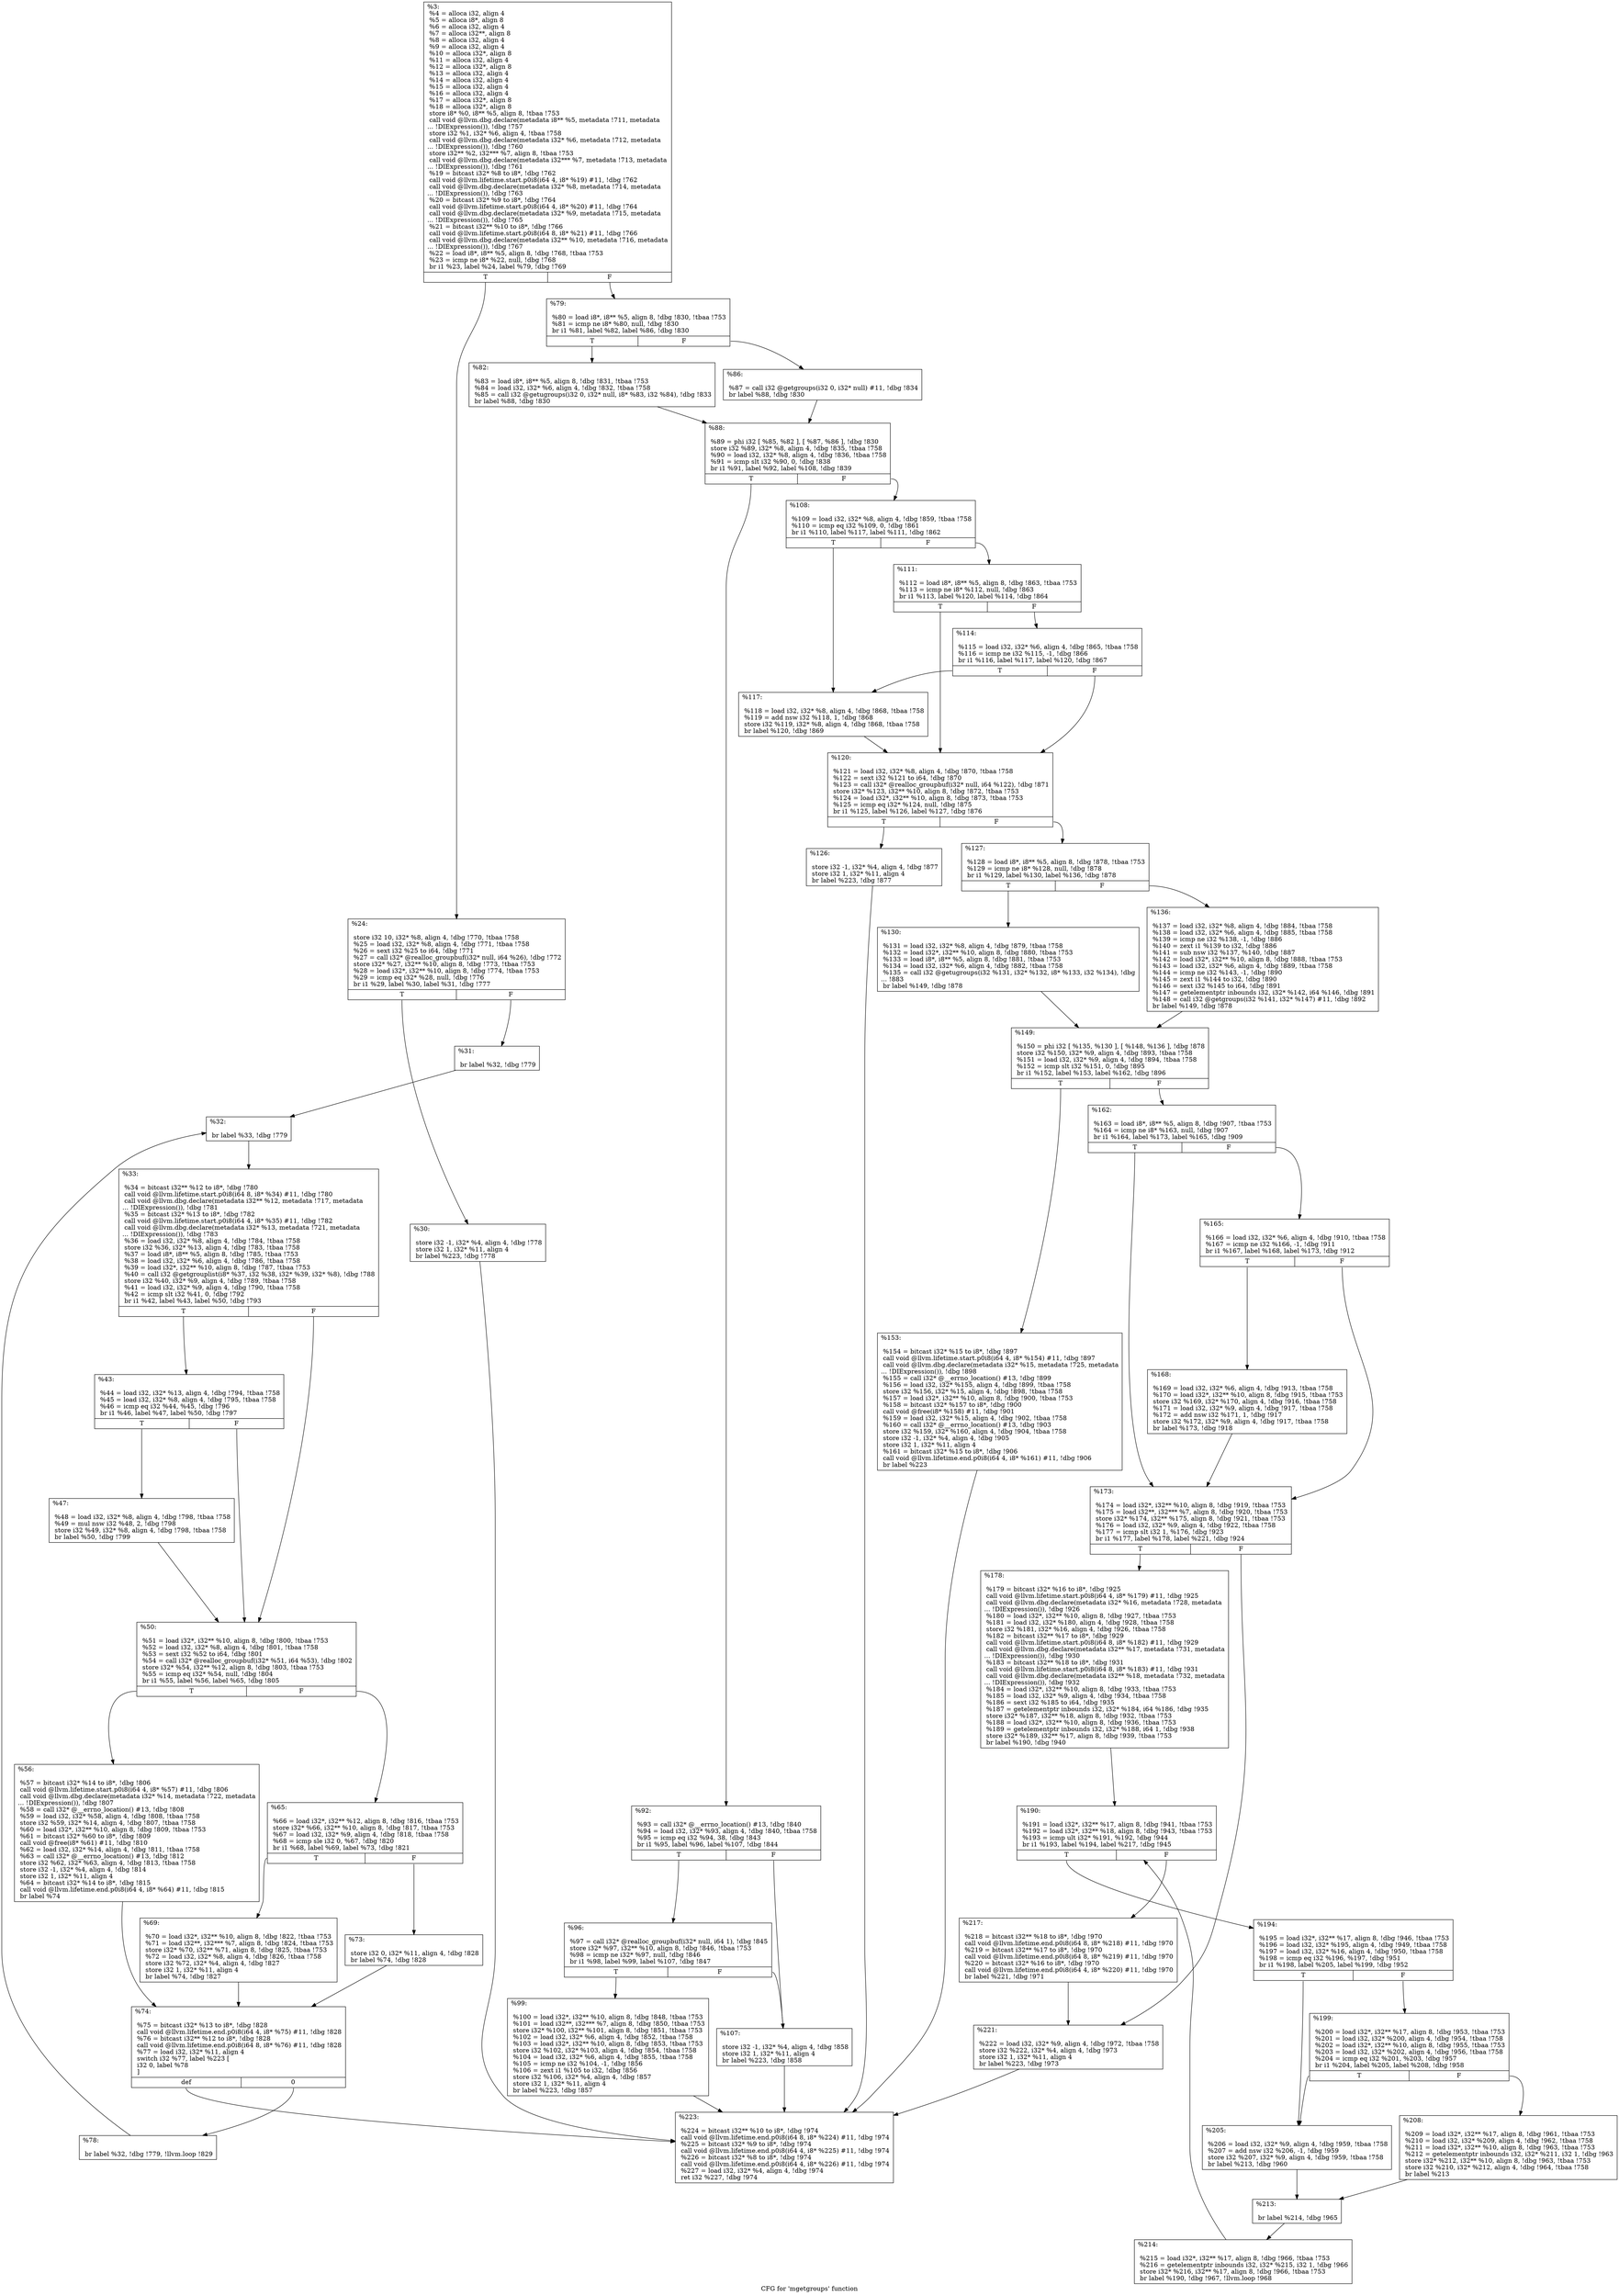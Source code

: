 digraph "CFG for 'mgetgroups' function" {
	label="CFG for 'mgetgroups' function";

	Node0xee38e0 [shape=record,label="{%3:\l  %4 = alloca i32, align 4\l  %5 = alloca i8*, align 8\l  %6 = alloca i32, align 4\l  %7 = alloca i32**, align 8\l  %8 = alloca i32, align 4\l  %9 = alloca i32, align 4\l  %10 = alloca i32*, align 8\l  %11 = alloca i32, align 4\l  %12 = alloca i32*, align 8\l  %13 = alloca i32, align 4\l  %14 = alloca i32, align 4\l  %15 = alloca i32, align 4\l  %16 = alloca i32, align 4\l  %17 = alloca i32*, align 8\l  %18 = alloca i32*, align 8\l  store i8* %0, i8** %5, align 8, !tbaa !753\l  call void @llvm.dbg.declare(metadata i8** %5, metadata !711, metadata\l... !DIExpression()), !dbg !757\l  store i32 %1, i32* %6, align 4, !tbaa !758\l  call void @llvm.dbg.declare(metadata i32* %6, metadata !712, metadata\l... !DIExpression()), !dbg !760\l  store i32** %2, i32*** %7, align 8, !tbaa !753\l  call void @llvm.dbg.declare(metadata i32*** %7, metadata !713, metadata\l... !DIExpression()), !dbg !761\l  %19 = bitcast i32* %8 to i8*, !dbg !762\l  call void @llvm.lifetime.start.p0i8(i64 4, i8* %19) #11, !dbg !762\l  call void @llvm.dbg.declare(metadata i32* %8, metadata !714, metadata\l... !DIExpression()), !dbg !763\l  %20 = bitcast i32* %9 to i8*, !dbg !764\l  call void @llvm.lifetime.start.p0i8(i64 4, i8* %20) #11, !dbg !764\l  call void @llvm.dbg.declare(metadata i32* %9, metadata !715, metadata\l... !DIExpression()), !dbg !765\l  %21 = bitcast i32** %10 to i8*, !dbg !766\l  call void @llvm.lifetime.start.p0i8(i64 8, i8* %21) #11, !dbg !766\l  call void @llvm.dbg.declare(metadata i32** %10, metadata !716, metadata\l... !DIExpression()), !dbg !767\l  %22 = load i8*, i8** %5, align 8, !dbg !768, !tbaa !753\l  %23 = icmp ne i8* %22, null, !dbg !768\l  br i1 %23, label %24, label %79, !dbg !769\l|{<s0>T|<s1>F}}"];
	Node0xee38e0:s0 -> Node0xee4b90;
	Node0xee38e0:s1 -> Node0xf5e4f0;
	Node0xee4b90 [shape=record,label="{%24:\l\l  store i32 10, i32* %8, align 4, !dbg !770, !tbaa !758\l  %25 = load i32, i32* %8, align 4, !dbg !771, !tbaa !758\l  %26 = sext i32 %25 to i64, !dbg !771\l  %27 = call i32* @realloc_groupbuf(i32* null, i64 %26), !dbg !772\l  store i32* %27, i32** %10, align 8, !dbg !773, !tbaa !753\l  %28 = load i32*, i32** %10, align 8, !dbg !774, !tbaa !753\l  %29 = icmp eq i32* %28, null, !dbg !776\l  br i1 %29, label %30, label %31, !dbg !777\l|{<s0>T|<s1>F}}"];
	Node0xee4b90:s0 -> Node0xee4be0;
	Node0xee4b90:s1 -> Node0xee4c30;
	Node0xee4be0 [shape=record,label="{%30:\l\l  store i32 -1, i32* %4, align 4, !dbg !778\l  store i32 1, i32* %11, align 4\l  br label %223, !dbg !778\l}"];
	Node0xee4be0 -> Node0xf5ef40;
	Node0xee4c30 [shape=record,label="{%31:\l\l  br label %32, !dbg !779\l}"];
	Node0xee4c30 -> Node0xee4c80;
	Node0xee4c80 [shape=record,label="{%32:\l\l  br label %33, !dbg !779\l}"];
	Node0xee4c80 -> Node0xee4cd0;
	Node0xee4cd0 [shape=record,label="{%33:\l\l  %34 = bitcast i32** %12 to i8*, !dbg !780\l  call void @llvm.lifetime.start.p0i8(i64 8, i8* %34) #11, !dbg !780\l  call void @llvm.dbg.declare(metadata i32** %12, metadata !717, metadata\l... !DIExpression()), !dbg !781\l  %35 = bitcast i32* %13 to i8*, !dbg !782\l  call void @llvm.lifetime.start.p0i8(i64 4, i8* %35) #11, !dbg !782\l  call void @llvm.dbg.declare(metadata i32* %13, metadata !721, metadata\l... !DIExpression()), !dbg !783\l  %36 = load i32, i32* %8, align 4, !dbg !784, !tbaa !758\l  store i32 %36, i32* %13, align 4, !dbg !783, !tbaa !758\l  %37 = load i8*, i8** %5, align 8, !dbg !785, !tbaa !753\l  %38 = load i32, i32* %6, align 4, !dbg !786, !tbaa !758\l  %39 = load i32*, i32** %10, align 8, !dbg !787, !tbaa !753\l  %40 = call i32 @getgrouplist(i8* %37, i32 %38, i32* %39, i32* %8), !dbg !788\l  store i32 %40, i32* %9, align 4, !dbg !789, !tbaa !758\l  %41 = load i32, i32* %9, align 4, !dbg !790, !tbaa !758\l  %42 = icmp slt i32 %41, 0, !dbg !792\l  br i1 %42, label %43, label %50, !dbg !793\l|{<s0>T|<s1>F}}"];
	Node0xee4cd0:s0 -> Node0xee4d20;
	Node0xee4cd0:s1 -> Node0xee4dc0;
	Node0xee4d20 [shape=record,label="{%43:\l\l  %44 = load i32, i32* %13, align 4, !dbg !794, !tbaa !758\l  %45 = load i32, i32* %8, align 4, !dbg !795, !tbaa !758\l  %46 = icmp eq i32 %44, %45, !dbg !796\l  br i1 %46, label %47, label %50, !dbg !797\l|{<s0>T|<s1>F}}"];
	Node0xee4d20:s0 -> Node0xee4d70;
	Node0xee4d20:s1 -> Node0xee4dc0;
	Node0xee4d70 [shape=record,label="{%47:\l\l  %48 = load i32, i32* %8, align 4, !dbg !798, !tbaa !758\l  %49 = mul nsw i32 %48, 2, !dbg !798\l  store i32 %49, i32* %8, align 4, !dbg !798, !tbaa !758\l  br label %50, !dbg !799\l}"];
	Node0xee4d70 -> Node0xee4dc0;
	Node0xee4dc0 [shape=record,label="{%50:\l\l  %51 = load i32*, i32** %10, align 8, !dbg !800, !tbaa !753\l  %52 = load i32, i32* %8, align 4, !dbg !801, !tbaa !758\l  %53 = sext i32 %52 to i64, !dbg !801\l  %54 = call i32* @realloc_groupbuf(i32* %51, i64 %53), !dbg !802\l  store i32* %54, i32** %12, align 8, !dbg !803, !tbaa !753\l  %55 = icmp eq i32* %54, null, !dbg !804\l  br i1 %55, label %56, label %65, !dbg !805\l|{<s0>T|<s1>F}}"];
	Node0xee4dc0:s0 -> Node0xee4e10;
	Node0xee4dc0:s1 -> Node0xee4e60;
	Node0xee4e10 [shape=record,label="{%56:\l\l  %57 = bitcast i32* %14 to i8*, !dbg !806\l  call void @llvm.lifetime.start.p0i8(i64 4, i8* %57) #11, !dbg !806\l  call void @llvm.dbg.declare(metadata i32* %14, metadata !722, metadata\l... !DIExpression()), !dbg !807\l  %58 = call i32* @__errno_location() #13, !dbg !808\l  %59 = load i32, i32* %58, align 4, !dbg !808, !tbaa !758\l  store i32 %59, i32* %14, align 4, !dbg !807, !tbaa !758\l  %60 = load i32*, i32** %10, align 8, !dbg !809, !tbaa !753\l  %61 = bitcast i32* %60 to i8*, !dbg !809\l  call void @free(i8* %61) #11, !dbg !810\l  %62 = load i32, i32* %14, align 4, !dbg !811, !tbaa !758\l  %63 = call i32* @__errno_location() #13, !dbg !812\l  store i32 %62, i32* %63, align 4, !dbg !813, !tbaa !758\l  store i32 -1, i32* %4, align 4, !dbg !814\l  store i32 1, i32* %11, align 4\l  %64 = bitcast i32* %14 to i8*, !dbg !815\l  call void @llvm.lifetime.end.p0i8(i64 4, i8* %64) #11, !dbg !815\l  br label %74\l}"];
	Node0xee4e10 -> Node0xee4f50;
	Node0xee4e60 [shape=record,label="{%65:\l\l  %66 = load i32*, i32** %12, align 8, !dbg !816, !tbaa !753\l  store i32* %66, i32** %10, align 8, !dbg !817, !tbaa !753\l  %67 = load i32, i32* %9, align 4, !dbg !818, !tbaa !758\l  %68 = icmp sle i32 0, %67, !dbg !820\l  br i1 %68, label %69, label %73, !dbg !821\l|{<s0>T|<s1>F}}"];
	Node0xee4e60:s0 -> Node0xee4eb0;
	Node0xee4e60:s1 -> Node0xee4f00;
	Node0xee4eb0 [shape=record,label="{%69:\l\l  %70 = load i32*, i32** %10, align 8, !dbg !822, !tbaa !753\l  %71 = load i32**, i32*** %7, align 8, !dbg !824, !tbaa !753\l  store i32* %70, i32** %71, align 8, !dbg !825, !tbaa !753\l  %72 = load i32, i32* %8, align 4, !dbg !826, !tbaa !758\l  store i32 %72, i32* %4, align 4, !dbg !827\l  store i32 1, i32* %11, align 4\l  br label %74, !dbg !827\l}"];
	Node0xee4eb0 -> Node0xee4f50;
	Node0xee4f00 [shape=record,label="{%73:\l\l  store i32 0, i32* %11, align 4, !dbg !828\l  br label %74, !dbg !828\l}"];
	Node0xee4f00 -> Node0xee4f50;
	Node0xee4f50 [shape=record,label="{%74:\l\l  %75 = bitcast i32* %13 to i8*, !dbg !828\l  call void @llvm.lifetime.end.p0i8(i64 4, i8* %75) #11, !dbg !828\l  %76 = bitcast i32** %12 to i8*, !dbg !828\l  call void @llvm.lifetime.end.p0i8(i64 8, i8* %76) #11, !dbg !828\l  %77 = load i32, i32* %11, align 4\l  switch i32 %77, label %223 [\l    i32 0, label %78\l  ]\l|{<s0>def|<s1>0}}"];
	Node0xee4f50:s0 -> Node0xf5ef40;
	Node0xee4f50:s1 -> Node0xf5e4a0;
	Node0xf5e4a0 [shape=record,label="{%78:\l\l  br label %32, !dbg !779, !llvm.loop !829\l}"];
	Node0xf5e4a0 -> Node0xee4c80;
	Node0xf5e4f0 [shape=record,label="{%79:\l\l  %80 = load i8*, i8** %5, align 8, !dbg !830, !tbaa !753\l  %81 = icmp ne i8* %80, null, !dbg !830\l  br i1 %81, label %82, label %86, !dbg !830\l|{<s0>T|<s1>F}}"];
	Node0xf5e4f0:s0 -> Node0xf5e540;
	Node0xf5e4f0:s1 -> Node0xf5e590;
	Node0xf5e540 [shape=record,label="{%82:\l\l  %83 = load i8*, i8** %5, align 8, !dbg !831, !tbaa !753\l  %84 = load i32, i32* %6, align 4, !dbg !832, !tbaa !758\l  %85 = call i32 @getugroups(i32 0, i32* null, i8* %83, i32 %84), !dbg !833\l  br label %88, !dbg !830\l}"];
	Node0xf5e540 -> Node0xf5e5e0;
	Node0xf5e590 [shape=record,label="{%86:\l\l  %87 = call i32 @getgroups(i32 0, i32* null) #11, !dbg !834\l  br label %88, !dbg !830\l}"];
	Node0xf5e590 -> Node0xf5e5e0;
	Node0xf5e5e0 [shape=record,label="{%88:\l\l  %89 = phi i32 [ %85, %82 ], [ %87, %86 ], !dbg !830\l  store i32 %89, i32* %8, align 4, !dbg !835, !tbaa !758\l  %90 = load i32, i32* %8, align 4, !dbg !836, !tbaa !758\l  %91 = icmp slt i32 %90, 0, !dbg !838\l  br i1 %91, label %92, label %108, !dbg !839\l|{<s0>T|<s1>F}}"];
	Node0xf5e5e0:s0 -> Node0xf5e630;
	Node0xf5e5e0:s1 -> Node0xf5e770;
	Node0xf5e630 [shape=record,label="{%92:\l\l  %93 = call i32* @__errno_location() #13, !dbg !840\l  %94 = load i32, i32* %93, align 4, !dbg !840, !tbaa !758\l  %95 = icmp eq i32 %94, 38, !dbg !843\l  br i1 %95, label %96, label %107, !dbg !844\l|{<s0>T|<s1>F}}"];
	Node0xf5e630:s0 -> Node0xf5e680;
	Node0xf5e630:s1 -> Node0xf5e720;
	Node0xf5e680 [shape=record,label="{%96:\l\l  %97 = call i32* @realloc_groupbuf(i32* null, i64 1), !dbg !845\l  store i32* %97, i32** %10, align 8, !dbg !846, !tbaa !753\l  %98 = icmp ne i32* %97, null, !dbg !846\l  br i1 %98, label %99, label %107, !dbg !847\l|{<s0>T|<s1>F}}"];
	Node0xf5e680:s0 -> Node0xf5e6d0;
	Node0xf5e680:s1 -> Node0xf5e720;
	Node0xf5e6d0 [shape=record,label="{%99:\l\l  %100 = load i32*, i32** %10, align 8, !dbg !848, !tbaa !753\l  %101 = load i32**, i32*** %7, align 8, !dbg !850, !tbaa !753\l  store i32* %100, i32** %101, align 8, !dbg !851, !tbaa !753\l  %102 = load i32, i32* %6, align 4, !dbg !852, !tbaa !758\l  %103 = load i32*, i32** %10, align 8, !dbg !853, !tbaa !753\l  store i32 %102, i32* %103, align 4, !dbg !854, !tbaa !758\l  %104 = load i32, i32* %6, align 4, !dbg !855, !tbaa !758\l  %105 = icmp ne i32 %104, -1, !dbg !856\l  %106 = zext i1 %105 to i32, !dbg !856\l  store i32 %106, i32* %4, align 4, !dbg !857\l  store i32 1, i32* %11, align 4\l  br label %223, !dbg !857\l}"];
	Node0xf5e6d0 -> Node0xf5ef40;
	Node0xf5e720 [shape=record,label="{%107:\l\l  store i32 -1, i32* %4, align 4, !dbg !858\l  store i32 1, i32* %11, align 4\l  br label %223, !dbg !858\l}"];
	Node0xf5e720 -> Node0xf5ef40;
	Node0xf5e770 [shape=record,label="{%108:\l\l  %109 = load i32, i32* %8, align 4, !dbg !859, !tbaa !758\l  %110 = icmp eq i32 %109, 0, !dbg !861\l  br i1 %110, label %117, label %111, !dbg !862\l|{<s0>T|<s1>F}}"];
	Node0xf5e770:s0 -> Node0xf5e860;
	Node0xf5e770:s1 -> Node0xf5e7c0;
	Node0xf5e7c0 [shape=record,label="{%111:\l\l  %112 = load i8*, i8** %5, align 8, !dbg !863, !tbaa !753\l  %113 = icmp ne i8* %112, null, !dbg !863\l  br i1 %113, label %120, label %114, !dbg !864\l|{<s0>T|<s1>F}}"];
	Node0xf5e7c0:s0 -> Node0xf5e8b0;
	Node0xf5e7c0:s1 -> Node0xf5e810;
	Node0xf5e810 [shape=record,label="{%114:\l\l  %115 = load i32, i32* %6, align 4, !dbg !865, !tbaa !758\l  %116 = icmp ne i32 %115, -1, !dbg !866\l  br i1 %116, label %117, label %120, !dbg !867\l|{<s0>T|<s1>F}}"];
	Node0xf5e810:s0 -> Node0xf5e860;
	Node0xf5e810:s1 -> Node0xf5e8b0;
	Node0xf5e860 [shape=record,label="{%117:\l\l  %118 = load i32, i32* %8, align 4, !dbg !868, !tbaa !758\l  %119 = add nsw i32 %118, 1, !dbg !868\l  store i32 %119, i32* %8, align 4, !dbg !868, !tbaa !758\l  br label %120, !dbg !869\l}"];
	Node0xf5e860 -> Node0xf5e8b0;
	Node0xf5e8b0 [shape=record,label="{%120:\l\l  %121 = load i32, i32* %8, align 4, !dbg !870, !tbaa !758\l  %122 = sext i32 %121 to i64, !dbg !870\l  %123 = call i32* @realloc_groupbuf(i32* null, i64 %122), !dbg !871\l  store i32* %123, i32** %10, align 8, !dbg !872, !tbaa !753\l  %124 = load i32*, i32** %10, align 8, !dbg !873, !tbaa !753\l  %125 = icmp eq i32* %124, null, !dbg !875\l  br i1 %125, label %126, label %127, !dbg !876\l|{<s0>T|<s1>F}}"];
	Node0xf5e8b0:s0 -> Node0xf5e900;
	Node0xf5e8b0:s1 -> Node0xf5e950;
	Node0xf5e900 [shape=record,label="{%126:\l\l  store i32 -1, i32* %4, align 4, !dbg !877\l  store i32 1, i32* %11, align 4\l  br label %223, !dbg !877\l}"];
	Node0xf5e900 -> Node0xf5ef40;
	Node0xf5e950 [shape=record,label="{%127:\l\l  %128 = load i8*, i8** %5, align 8, !dbg !878, !tbaa !753\l  %129 = icmp ne i8* %128, null, !dbg !878\l  br i1 %129, label %130, label %136, !dbg !878\l|{<s0>T|<s1>F}}"];
	Node0xf5e950:s0 -> Node0xf5e9a0;
	Node0xf5e950:s1 -> Node0xf5e9f0;
	Node0xf5e9a0 [shape=record,label="{%130:\l\l  %131 = load i32, i32* %8, align 4, !dbg !879, !tbaa !758\l  %132 = load i32*, i32** %10, align 8, !dbg !880, !tbaa !753\l  %133 = load i8*, i8** %5, align 8, !dbg !881, !tbaa !753\l  %134 = load i32, i32* %6, align 4, !dbg !882, !tbaa !758\l  %135 = call i32 @getugroups(i32 %131, i32* %132, i8* %133, i32 %134), !dbg\l... !883\l  br label %149, !dbg !878\l}"];
	Node0xf5e9a0 -> Node0xf5ea40;
	Node0xf5e9f0 [shape=record,label="{%136:\l\l  %137 = load i32, i32* %8, align 4, !dbg !884, !tbaa !758\l  %138 = load i32, i32* %6, align 4, !dbg !885, !tbaa !758\l  %139 = icmp ne i32 %138, -1, !dbg !886\l  %140 = zext i1 %139 to i32, !dbg !886\l  %141 = sub nsw i32 %137, %140, !dbg !887\l  %142 = load i32*, i32** %10, align 8, !dbg !888, !tbaa !753\l  %143 = load i32, i32* %6, align 4, !dbg !889, !tbaa !758\l  %144 = icmp ne i32 %143, -1, !dbg !890\l  %145 = zext i1 %144 to i32, !dbg !890\l  %146 = sext i32 %145 to i64, !dbg !891\l  %147 = getelementptr inbounds i32, i32* %142, i64 %146, !dbg !891\l  %148 = call i32 @getgroups(i32 %141, i32* %147) #11, !dbg !892\l  br label %149, !dbg !878\l}"];
	Node0xf5e9f0 -> Node0xf5ea40;
	Node0xf5ea40 [shape=record,label="{%149:\l\l  %150 = phi i32 [ %135, %130 ], [ %148, %136 ], !dbg !878\l  store i32 %150, i32* %9, align 4, !dbg !893, !tbaa !758\l  %151 = load i32, i32* %9, align 4, !dbg !894, !tbaa !758\l  %152 = icmp slt i32 %151, 0, !dbg !895\l  br i1 %152, label %153, label %162, !dbg !896\l|{<s0>T|<s1>F}}"];
	Node0xf5ea40:s0 -> Node0xf5ea90;
	Node0xf5ea40:s1 -> Node0xf5eae0;
	Node0xf5ea90 [shape=record,label="{%153:\l\l  %154 = bitcast i32* %15 to i8*, !dbg !897\l  call void @llvm.lifetime.start.p0i8(i64 4, i8* %154) #11, !dbg !897\l  call void @llvm.dbg.declare(metadata i32* %15, metadata !725, metadata\l... !DIExpression()), !dbg !898\l  %155 = call i32* @__errno_location() #13, !dbg !899\l  %156 = load i32, i32* %155, align 4, !dbg !899, !tbaa !758\l  store i32 %156, i32* %15, align 4, !dbg !898, !tbaa !758\l  %157 = load i32*, i32** %10, align 8, !dbg !900, !tbaa !753\l  %158 = bitcast i32* %157 to i8*, !dbg !900\l  call void @free(i8* %158) #11, !dbg !901\l  %159 = load i32, i32* %15, align 4, !dbg !902, !tbaa !758\l  %160 = call i32* @__errno_location() #13, !dbg !903\l  store i32 %159, i32* %160, align 4, !dbg !904, !tbaa !758\l  store i32 -1, i32* %4, align 4, !dbg !905\l  store i32 1, i32* %11, align 4\l  %161 = bitcast i32* %15 to i8*, !dbg !906\l  call void @llvm.lifetime.end.p0i8(i64 4, i8* %161) #11, !dbg !906\l  br label %223\l}"];
	Node0xf5ea90 -> Node0xf5ef40;
	Node0xf5eae0 [shape=record,label="{%162:\l\l  %163 = load i8*, i8** %5, align 8, !dbg !907, !tbaa !753\l  %164 = icmp ne i8* %163, null, !dbg !907\l  br i1 %164, label %173, label %165, !dbg !909\l|{<s0>T|<s1>F}}"];
	Node0xf5eae0:s0 -> Node0xf5ebd0;
	Node0xf5eae0:s1 -> Node0xf5eb30;
	Node0xf5eb30 [shape=record,label="{%165:\l\l  %166 = load i32, i32* %6, align 4, !dbg !910, !tbaa !758\l  %167 = icmp ne i32 %166, -1, !dbg !911\l  br i1 %167, label %168, label %173, !dbg !912\l|{<s0>T|<s1>F}}"];
	Node0xf5eb30:s0 -> Node0xf5eb80;
	Node0xf5eb30:s1 -> Node0xf5ebd0;
	Node0xf5eb80 [shape=record,label="{%168:\l\l  %169 = load i32, i32* %6, align 4, !dbg !913, !tbaa !758\l  %170 = load i32*, i32** %10, align 8, !dbg !915, !tbaa !753\l  store i32 %169, i32* %170, align 4, !dbg !916, !tbaa !758\l  %171 = load i32, i32* %9, align 4, !dbg !917, !tbaa !758\l  %172 = add nsw i32 %171, 1, !dbg !917\l  store i32 %172, i32* %9, align 4, !dbg !917, !tbaa !758\l  br label %173, !dbg !918\l}"];
	Node0xf5eb80 -> Node0xf5ebd0;
	Node0xf5ebd0 [shape=record,label="{%173:\l\l  %174 = load i32*, i32** %10, align 8, !dbg !919, !tbaa !753\l  %175 = load i32**, i32*** %7, align 8, !dbg !920, !tbaa !753\l  store i32* %174, i32** %175, align 8, !dbg !921, !tbaa !753\l  %176 = load i32, i32* %9, align 4, !dbg !922, !tbaa !758\l  %177 = icmp slt i32 1, %176, !dbg !923\l  br i1 %177, label %178, label %221, !dbg !924\l|{<s0>T|<s1>F}}"];
	Node0xf5ebd0:s0 -> Node0xf5ec20;
	Node0xf5ebd0:s1 -> Node0xf5eef0;
	Node0xf5ec20 [shape=record,label="{%178:\l\l  %179 = bitcast i32* %16 to i8*, !dbg !925\l  call void @llvm.lifetime.start.p0i8(i64 4, i8* %179) #11, !dbg !925\l  call void @llvm.dbg.declare(metadata i32* %16, metadata !728, metadata\l... !DIExpression()), !dbg !926\l  %180 = load i32*, i32** %10, align 8, !dbg !927, !tbaa !753\l  %181 = load i32, i32* %180, align 4, !dbg !928, !tbaa !758\l  store i32 %181, i32* %16, align 4, !dbg !926, !tbaa !758\l  %182 = bitcast i32** %17 to i8*, !dbg !929\l  call void @llvm.lifetime.start.p0i8(i64 8, i8* %182) #11, !dbg !929\l  call void @llvm.dbg.declare(metadata i32** %17, metadata !731, metadata\l... !DIExpression()), !dbg !930\l  %183 = bitcast i32** %18 to i8*, !dbg !931\l  call void @llvm.lifetime.start.p0i8(i64 8, i8* %183) #11, !dbg !931\l  call void @llvm.dbg.declare(metadata i32** %18, metadata !732, metadata\l... !DIExpression()), !dbg !932\l  %184 = load i32*, i32** %10, align 8, !dbg !933, !tbaa !753\l  %185 = load i32, i32* %9, align 4, !dbg !934, !tbaa !758\l  %186 = sext i32 %185 to i64, !dbg !935\l  %187 = getelementptr inbounds i32, i32* %184, i64 %186, !dbg !935\l  store i32* %187, i32** %18, align 8, !dbg !932, !tbaa !753\l  %188 = load i32*, i32** %10, align 8, !dbg !936, !tbaa !753\l  %189 = getelementptr inbounds i32, i32* %188, i64 1, !dbg !938\l  store i32* %189, i32** %17, align 8, !dbg !939, !tbaa !753\l  br label %190, !dbg !940\l}"];
	Node0xf5ec20 -> Node0xf5ec70;
	Node0xf5ec70 [shape=record,label="{%190:\l\l  %191 = load i32*, i32** %17, align 8, !dbg !941, !tbaa !753\l  %192 = load i32*, i32** %18, align 8, !dbg !943, !tbaa !753\l  %193 = icmp ult i32* %191, %192, !dbg !944\l  br i1 %193, label %194, label %217, !dbg !945\l|{<s0>T|<s1>F}}"];
	Node0xf5ec70:s0 -> Node0xf5ecc0;
	Node0xf5ec70:s1 -> Node0xf5eea0;
	Node0xf5ecc0 [shape=record,label="{%194:\l\l  %195 = load i32*, i32** %17, align 8, !dbg !946, !tbaa !753\l  %196 = load i32, i32* %195, align 4, !dbg !949, !tbaa !758\l  %197 = load i32, i32* %16, align 4, !dbg !950, !tbaa !758\l  %198 = icmp eq i32 %196, %197, !dbg !951\l  br i1 %198, label %205, label %199, !dbg !952\l|{<s0>T|<s1>F}}"];
	Node0xf5ecc0:s0 -> Node0xf5ed60;
	Node0xf5ecc0:s1 -> Node0xf5ed10;
	Node0xf5ed10 [shape=record,label="{%199:\l\l  %200 = load i32*, i32** %17, align 8, !dbg !953, !tbaa !753\l  %201 = load i32, i32* %200, align 4, !dbg !954, !tbaa !758\l  %202 = load i32*, i32** %10, align 8, !dbg !955, !tbaa !753\l  %203 = load i32, i32* %202, align 4, !dbg !956, !tbaa !758\l  %204 = icmp eq i32 %201, %203, !dbg !957\l  br i1 %204, label %205, label %208, !dbg !958\l|{<s0>T|<s1>F}}"];
	Node0xf5ed10:s0 -> Node0xf5ed60;
	Node0xf5ed10:s1 -> Node0xf5edb0;
	Node0xf5ed60 [shape=record,label="{%205:\l\l  %206 = load i32, i32* %9, align 4, !dbg !959, !tbaa !758\l  %207 = add nsw i32 %206, -1, !dbg !959\l  store i32 %207, i32* %9, align 4, !dbg !959, !tbaa !758\l  br label %213, !dbg !960\l}"];
	Node0xf5ed60 -> Node0xf5ee00;
	Node0xf5edb0 [shape=record,label="{%208:\l\l  %209 = load i32*, i32** %17, align 8, !dbg !961, !tbaa !753\l  %210 = load i32, i32* %209, align 4, !dbg !962, !tbaa !758\l  %211 = load i32*, i32** %10, align 8, !dbg !963, !tbaa !753\l  %212 = getelementptr inbounds i32, i32* %211, i32 1, !dbg !963\l  store i32* %212, i32** %10, align 8, !dbg !963, !tbaa !753\l  store i32 %210, i32* %212, align 4, !dbg !964, !tbaa !758\l  br label %213\l}"];
	Node0xf5edb0 -> Node0xf5ee00;
	Node0xf5ee00 [shape=record,label="{%213:\l\l  br label %214, !dbg !965\l}"];
	Node0xf5ee00 -> Node0xf5ee50;
	Node0xf5ee50 [shape=record,label="{%214:\l\l  %215 = load i32*, i32** %17, align 8, !dbg !966, !tbaa !753\l  %216 = getelementptr inbounds i32, i32* %215, i32 1, !dbg !966\l  store i32* %216, i32** %17, align 8, !dbg !966, !tbaa !753\l  br label %190, !dbg !967, !llvm.loop !968\l}"];
	Node0xf5ee50 -> Node0xf5ec70;
	Node0xf5eea0 [shape=record,label="{%217:\l\l  %218 = bitcast i32** %18 to i8*, !dbg !970\l  call void @llvm.lifetime.end.p0i8(i64 8, i8* %218) #11, !dbg !970\l  %219 = bitcast i32** %17 to i8*, !dbg !970\l  call void @llvm.lifetime.end.p0i8(i64 8, i8* %219) #11, !dbg !970\l  %220 = bitcast i32* %16 to i8*, !dbg !970\l  call void @llvm.lifetime.end.p0i8(i64 4, i8* %220) #11, !dbg !970\l  br label %221, !dbg !971\l}"];
	Node0xf5eea0 -> Node0xf5eef0;
	Node0xf5eef0 [shape=record,label="{%221:\l\l  %222 = load i32, i32* %9, align 4, !dbg !972, !tbaa !758\l  store i32 %222, i32* %4, align 4, !dbg !973\l  store i32 1, i32* %11, align 4\l  br label %223, !dbg !973\l}"];
	Node0xf5eef0 -> Node0xf5ef40;
	Node0xf5ef40 [shape=record,label="{%223:\l\l  %224 = bitcast i32** %10 to i8*, !dbg !974\l  call void @llvm.lifetime.end.p0i8(i64 8, i8* %224) #11, !dbg !974\l  %225 = bitcast i32* %9 to i8*, !dbg !974\l  call void @llvm.lifetime.end.p0i8(i64 4, i8* %225) #11, !dbg !974\l  %226 = bitcast i32* %8 to i8*, !dbg !974\l  call void @llvm.lifetime.end.p0i8(i64 4, i8* %226) #11, !dbg !974\l  %227 = load i32, i32* %4, align 4, !dbg !974\l  ret i32 %227, !dbg !974\l}"];
}
